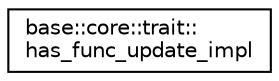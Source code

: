 digraph "クラス階層図"
{
 // LATEX_PDF_SIZE
  edge [fontname="Helvetica",fontsize="10",labelfontname="Helvetica",labelfontsize="10"];
  node [fontname="Helvetica",fontsize="10",shape=record];
  rankdir="LR";
  Node0 [label="base::core::trait::\lhas_func_update_impl",height=0.2,width=0.4,color="black", fillcolor="white", style="filled",URL="$structbase_1_1core_1_1trait_1_1has__func__update__impl.html",tooltip="メンバ関数を持っているか"];
}
